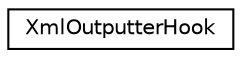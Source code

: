 digraph "Graphical Class Hierarchy"
{
  edge [fontname="Helvetica",fontsize="10",labelfontname="Helvetica",labelfontsize="10"];
  node [fontname="Helvetica",fontsize="10",shape=record];
  rankdir="LR";
  Node0 [label="XmlOutputterHook",height=0.2,width=0.4,color="black", fillcolor="white", style="filled",URL="$class_xml_outputter_hook.html",tooltip="Hook to customize Xml output. "];
}
